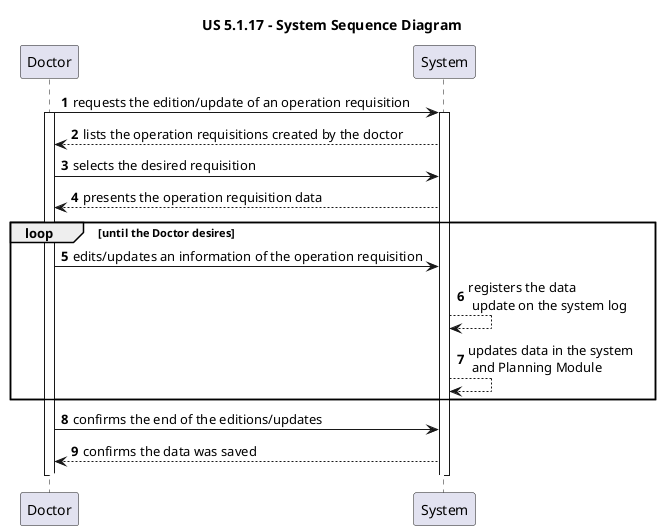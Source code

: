 @startuml
'https://plantuml.com/sequence-diagram

title "US 5.1.17 - System Sequence Diagram"

autonumber

participant Doctor as DOC
participant System as SYS

DOC -> SYS : requests the edition/update of an operation requisition
activate DOC
activate SYS

SYS --> DOC : lists the operation requisitions created by the doctor

DOC -> SYS : selects the desired requisition

SYS --> DOC : presents the operation requisition data

loop until the Doctor desires

DOC -> SYS : edits/updates an information of the operation requisition

SYS --> SYS : registers the data\n update on the system log

SYS --> SYS : updates data in the system\n and Planning Module

end loop

DOC -> SYS : confirms the end of the editions/updates

SYS --> DOC : confirms the data was saved

autonumber stop
SYS -[#white]> DOC

deactivate DOC
deactivate SYS

@enduml